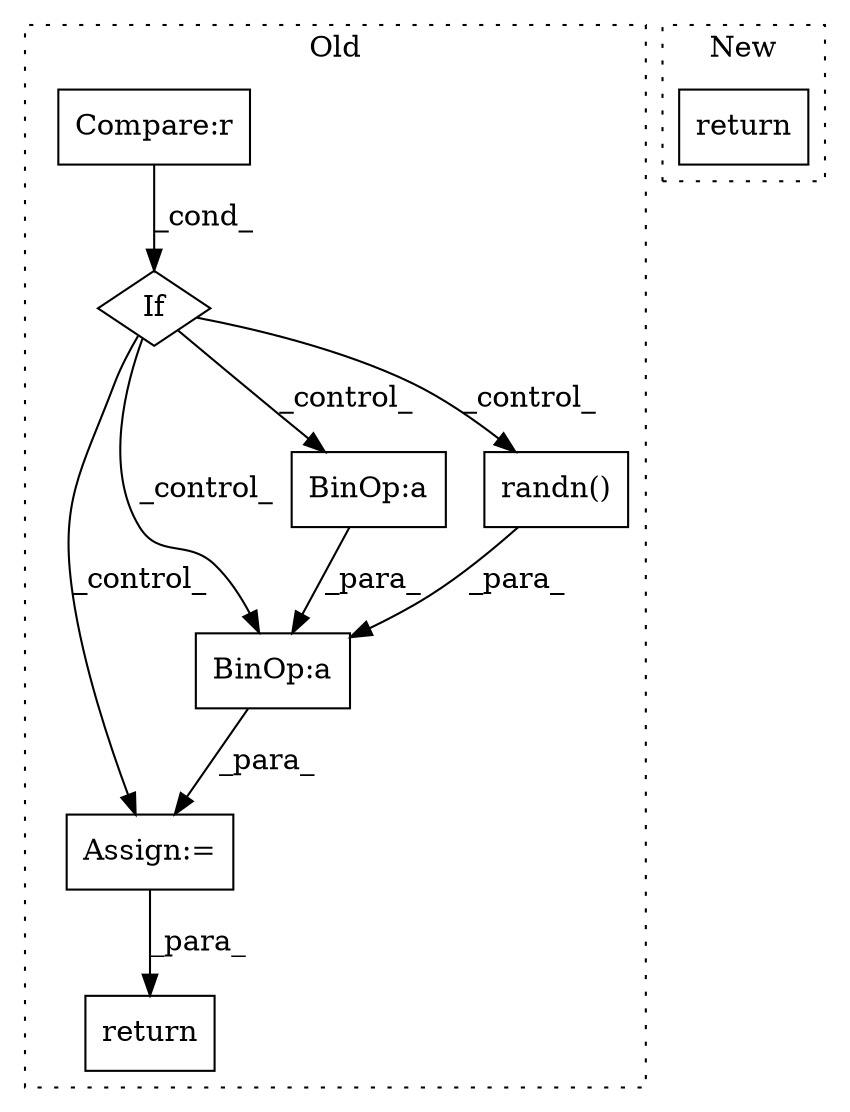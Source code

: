 digraph G {
subgraph cluster0 {
1 [label="randn()" a="75" s="1627,1646" l="12,1" shape="box"];
3 [label="Assign:=" a="68" s="1623" l="3" shape="box"];
4 [label="If" a="96" s="1437" l="3" shape="diamond"];
5 [label="Compare:r" a="40" s="1440" l="11" shape="box"];
6 [label="return" a="93" s="2263" l="7" shape="box"];
7 [label="BinOp:a" a="82" s="1632" l="22" shape="box"];
8 [label="BinOp:a" a="82" s="1597" l="1" shape="box"];
label = "Old";
style="dotted";
}
subgraph cluster1 {
2 [label="return" a="93" s="1839" l="7" shape="box"];
label = "New";
style="dotted";
}
1 -> 7 [label="_para_"];
3 -> 6 [label="_para_"];
4 -> 1 [label="_control_"];
4 -> 3 [label="_control_"];
4 -> 8 [label="_control_"];
4 -> 7 [label="_control_"];
5 -> 4 [label="_cond_"];
7 -> 3 [label="_para_"];
8 -> 7 [label="_para_"];
}